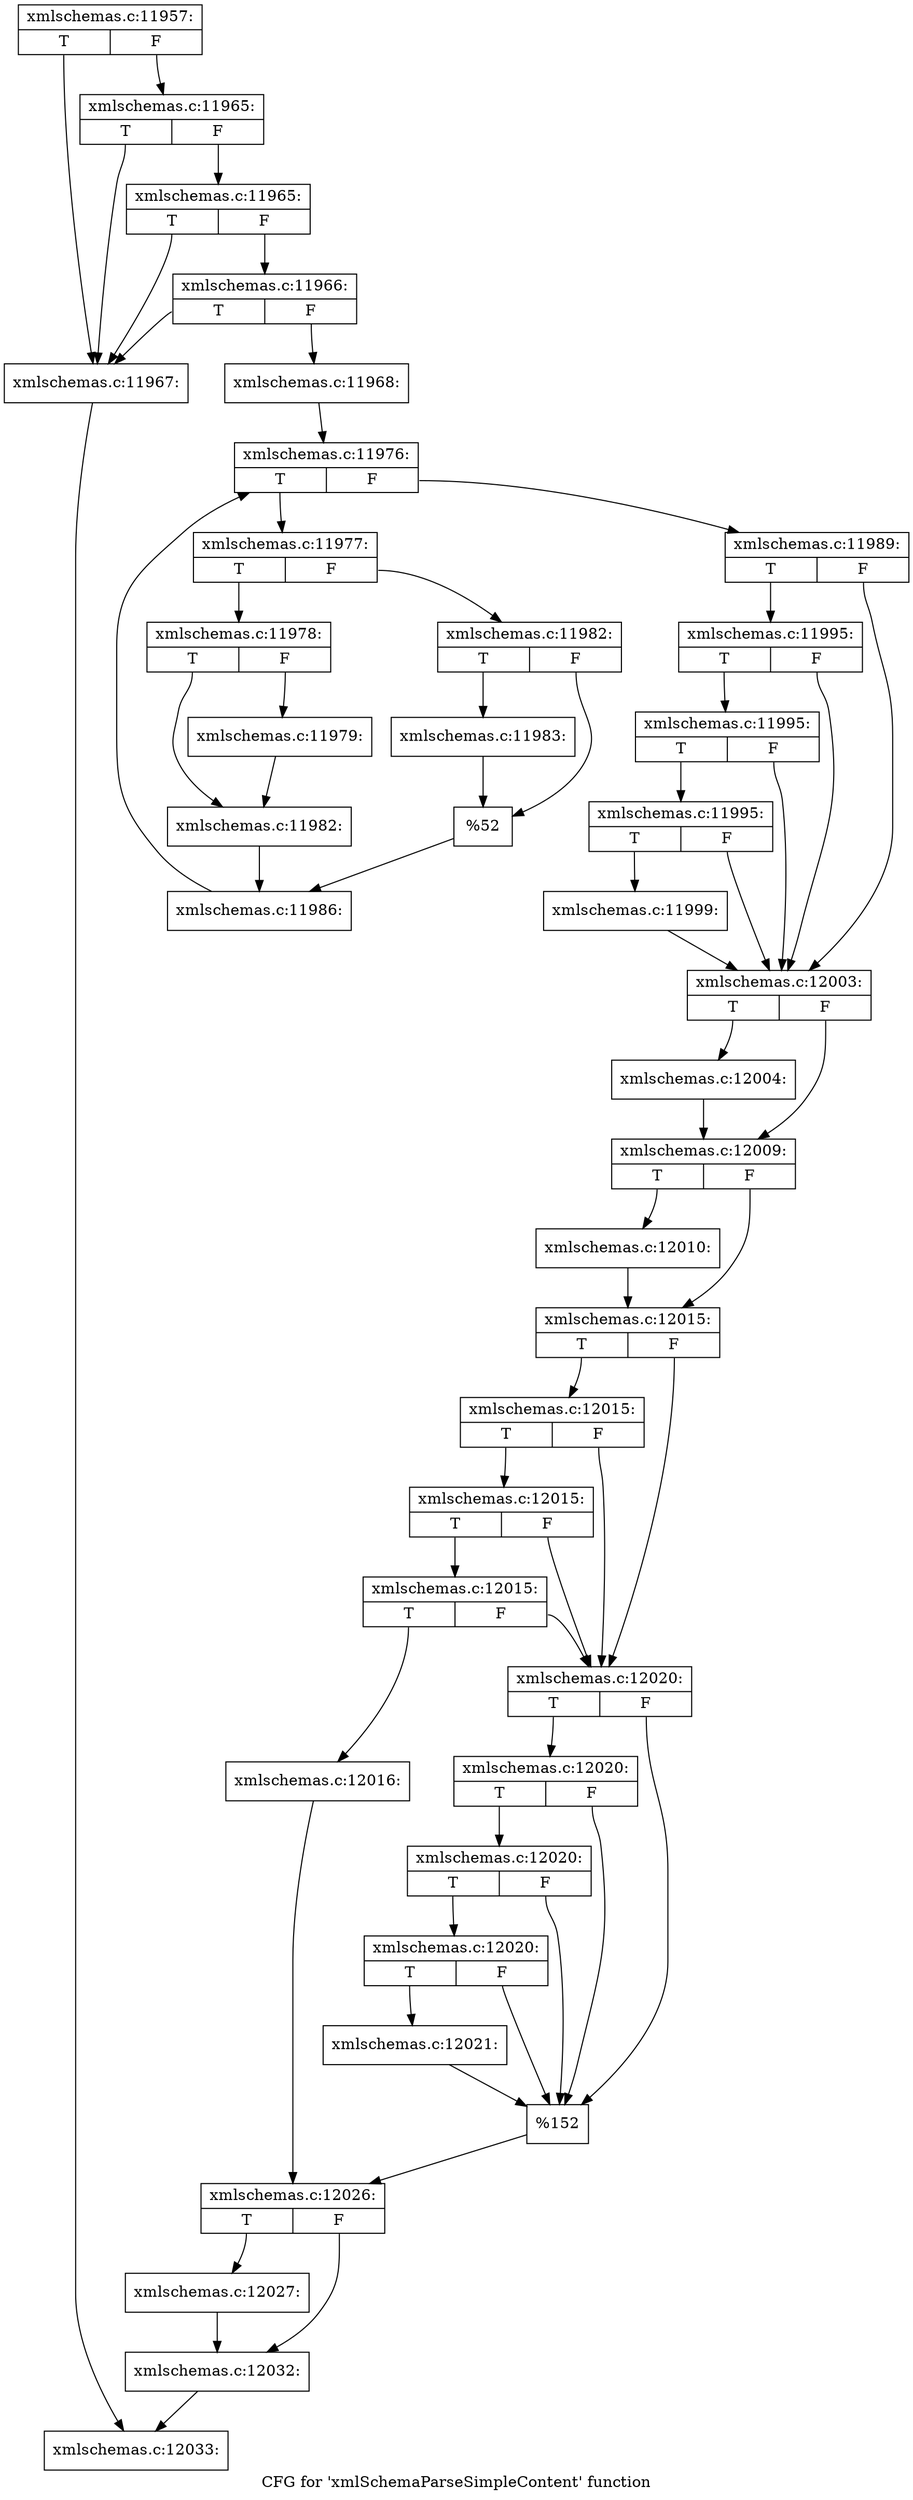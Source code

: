 digraph "CFG for 'xmlSchemaParseSimpleContent' function" {
	label="CFG for 'xmlSchemaParseSimpleContent' function";

	Node0x55d026054990 [shape=record,label="{xmlschemas.c:11957:|{<s0>T|<s1>F}}"];
	Node0x55d026054990:s0 -> Node0x55d02605a5c0;
	Node0x55d026054990:s1 -> Node0x55d02605a760;
	Node0x55d02605a760 [shape=record,label="{xmlschemas.c:11965:|{<s0>T|<s1>F}}"];
	Node0x55d02605a760:s0 -> Node0x55d02605a5c0;
	Node0x55d02605a760:s1 -> Node0x55d02605a6e0;
	Node0x55d02605a6e0 [shape=record,label="{xmlschemas.c:11965:|{<s0>T|<s1>F}}"];
	Node0x55d02605a6e0:s0 -> Node0x55d02605a5c0;
	Node0x55d02605a6e0:s1 -> Node0x55d02605a660;
	Node0x55d02605a660 [shape=record,label="{xmlschemas.c:11966:|{<s0>T|<s1>F}}"];
	Node0x55d02605a660:s0 -> Node0x55d02605a5c0;
	Node0x55d02605a660:s1 -> Node0x55d02605a610;
	Node0x55d02605a5c0 [shape=record,label="{xmlschemas.c:11967:}"];
	Node0x55d02605a5c0 -> Node0x55d026058d50;
	Node0x55d02605a610 [shape=record,label="{xmlschemas.c:11968:}"];
	Node0x55d02605a610 -> Node0x55d02605b990;
	Node0x55d02605b990 [shape=record,label="{xmlschemas.c:11976:|{<s0>T|<s1>F}}"];
	Node0x55d02605b990:s0 -> Node0x55d02605bd50;
	Node0x55d02605b990:s1 -> Node0x55d02605bb70;
	Node0x55d02605bd50 [shape=record,label="{xmlschemas.c:11977:|{<s0>T|<s1>F}}"];
	Node0x55d02605bd50:s0 -> Node0x55d02605bf00;
	Node0x55d02605bd50:s1 -> Node0x55d02605bfa0;
	Node0x55d02605bf00 [shape=record,label="{xmlschemas.c:11978:|{<s0>T|<s1>F}}"];
	Node0x55d02605bf00:s0 -> Node0x55d02605c400;
	Node0x55d02605bf00:s1 -> Node0x55d02605c3b0;
	Node0x55d02605c3b0 [shape=record,label="{xmlschemas.c:11979:}"];
	Node0x55d02605c3b0 -> Node0x55d02605c400;
	Node0x55d02605c400 [shape=record,label="{xmlschemas.c:11982:}"];
	Node0x55d02605c400 -> Node0x55d02605bf50;
	Node0x55d02605bfa0 [shape=record,label="{xmlschemas.c:11982:|{<s0>T|<s1>F}}"];
	Node0x55d02605bfa0:s0 -> Node0x55d02605cd60;
	Node0x55d02605bfa0:s1 -> Node0x55d02605cdb0;
	Node0x55d02605cd60 [shape=record,label="{xmlschemas.c:11983:}"];
	Node0x55d02605cd60 -> Node0x55d02605cdb0;
	Node0x55d02605cdb0 [shape=record,label="{%52}"];
	Node0x55d02605cdb0 -> Node0x55d02605bf50;
	Node0x55d02605bf50 [shape=record,label="{xmlschemas.c:11986:}"];
	Node0x55d02605bf50 -> Node0x55d02605b990;
	Node0x55d02605bb70 [shape=record,label="{xmlschemas.c:11989:|{<s0>T|<s1>F}}"];
	Node0x55d02605bb70:s0 -> Node0x55d02605e250;
	Node0x55d02605bb70:s1 -> Node0x55d02605e130;
	Node0x55d02605e250 [shape=record,label="{xmlschemas.c:11995:|{<s0>T|<s1>F}}"];
	Node0x55d02605e250:s0 -> Node0x55d02605e200;
	Node0x55d02605e250:s1 -> Node0x55d02605e130;
	Node0x55d02605e200 [shape=record,label="{xmlschemas.c:11995:|{<s0>T|<s1>F}}"];
	Node0x55d02605e200:s0 -> Node0x55d02605e180;
	Node0x55d02605e200:s1 -> Node0x55d02605e130;
	Node0x55d02605e180 [shape=record,label="{xmlschemas.c:11995:|{<s0>T|<s1>F}}"];
	Node0x55d02605e180:s0 -> Node0x55d02605e0e0;
	Node0x55d02605e180:s1 -> Node0x55d02605e130;
	Node0x55d02605e0e0 [shape=record,label="{xmlschemas.c:11999:}"];
	Node0x55d02605e0e0 -> Node0x55d02605e130;
	Node0x55d02605e130 [shape=record,label="{xmlschemas.c:12003:|{<s0>T|<s1>F}}"];
	Node0x55d02605e130:s0 -> Node0x55d02605efa0;
	Node0x55d02605e130:s1 -> Node0x55d02605eff0;
	Node0x55d02605efa0 [shape=record,label="{xmlschemas.c:12004:}"];
	Node0x55d02605efa0 -> Node0x55d02605eff0;
	Node0x55d02605eff0 [shape=record,label="{xmlschemas.c:12009:|{<s0>T|<s1>F}}"];
	Node0x55d02605eff0:s0 -> Node0x55d026060850;
	Node0x55d02605eff0:s1 -> Node0x55d0260608a0;
	Node0x55d026060850 [shape=record,label="{xmlschemas.c:12010:}"];
	Node0x55d026060850 -> Node0x55d0260608a0;
	Node0x55d0260608a0 [shape=record,label="{xmlschemas.c:12015:|{<s0>T|<s1>F}}"];
	Node0x55d0260608a0:s0 -> Node0x55d026061210;
	Node0x55d0260608a0:s1 -> Node0x55d0260610f0;
	Node0x55d026061210 [shape=record,label="{xmlschemas.c:12015:|{<s0>T|<s1>F}}"];
	Node0x55d026061210:s0 -> Node0x55d0260611c0;
	Node0x55d026061210:s1 -> Node0x55d0260610f0;
	Node0x55d0260611c0 [shape=record,label="{xmlschemas.c:12015:|{<s0>T|<s1>F}}"];
	Node0x55d0260611c0:s0 -> Node0x55d026061140;
	Node0x55d0260611c0:s1 -> Node0x55d0260610f0;
	Node0x55d026061140 [shape=record,label="{xmlschemas.c:12015:|{<s0>T|<s1>F}}"];
	Node0x55d026061140:s0 -> Node0x55d026061050;
	Node0x55d026061140:s1 -> Node0x55d0260610f0;
	Node0x55d026061050 [shape=record,label="{xmlschemas.c:12016:}"];
	Node0x55d026061050 -> Node0x55d0260610a0;
	Node0x55d0260610f0 [shape=record,label="{xmlschemas.c:12020:|{<s0>T|<s1>F}}"];
	Node0x55d0260610f0:s0 -> Node0x55d026062db0;
	Node0x55d0260610f0:s1 -> Node0x55d026062c90;
	Node0x55d026062db0 [shape=record,label="{xmlschemas.c:12020:|{<s0>T|<s1>F}}"];
	Node0x55d026062db0:s0 -> Node0x55d026062d60;
	Node0x55d026062db0:s1 -> Node0x55d026062c90;
	Node0x55d026062d60 [shape=record,label="{xmlschemas.c:12020:|{<s0>T|<s1>F}}"];
	Node0x55d026062d60:s0 -> Node0x55d026062ce0;
	Node0x55d026062d60:s1 -> Node0x55d026062c90;
	Node0x55d026062ce0 [shape=record,label="{xmlschemas.c:12020:|{<s0>T|<s1>F}}"];
	Node0x55d026062ce0:s0 -> Node0x55d026062c40;
	Node0x55d026062ce0:s1 -> Node0x55d026062c90;
	Node0x55d026062c40 [shape=record,label="{xmlschemas.c:12021:}"];
	Node0x55d026062c40 -> Node0x55d026062c90;
	Node0x55d026062c90 [shape=record,label="{%152}"];
	Node0x55d026062c90 -> Node0x55d0260610a0;
	Node0x55d0260610a0 [shape=record,label="{xmlschemas.c:12026:|{<s0>T|<s1>F}}"];
	Node0x55d0260610a0:s0 -> Node0x55d026062570;
	Node0x55d0260610a0:s1 -> Node0x55d026064360;
	Node0x55d026062570 [shape=record,label="{xmlschemas.c:12027:}"];
	Node0x55d026062570 -> Node0x55d026064360;
	Node0x55d026064360 [shape=record,label="{xmlschemas.c:12032:}"];
	Node0x55d026064360 -> Node0x55d026058d50;
	Node0x55d026058d50 [shape=record,label="{xmlschemas.c:12033:}"];
}
